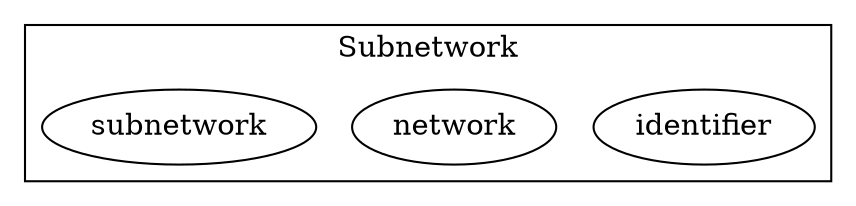 strict digraph {
subgraph cluster_111_Subnetwork {
label = "Subnetwork"
"111_identifier" [label="identifier"]
"111_network" [label="network"]
"111_subnetwork" [label="subnetwork"]
}subgraph cluster_solidity {
label = "[Solidity]"
}
}